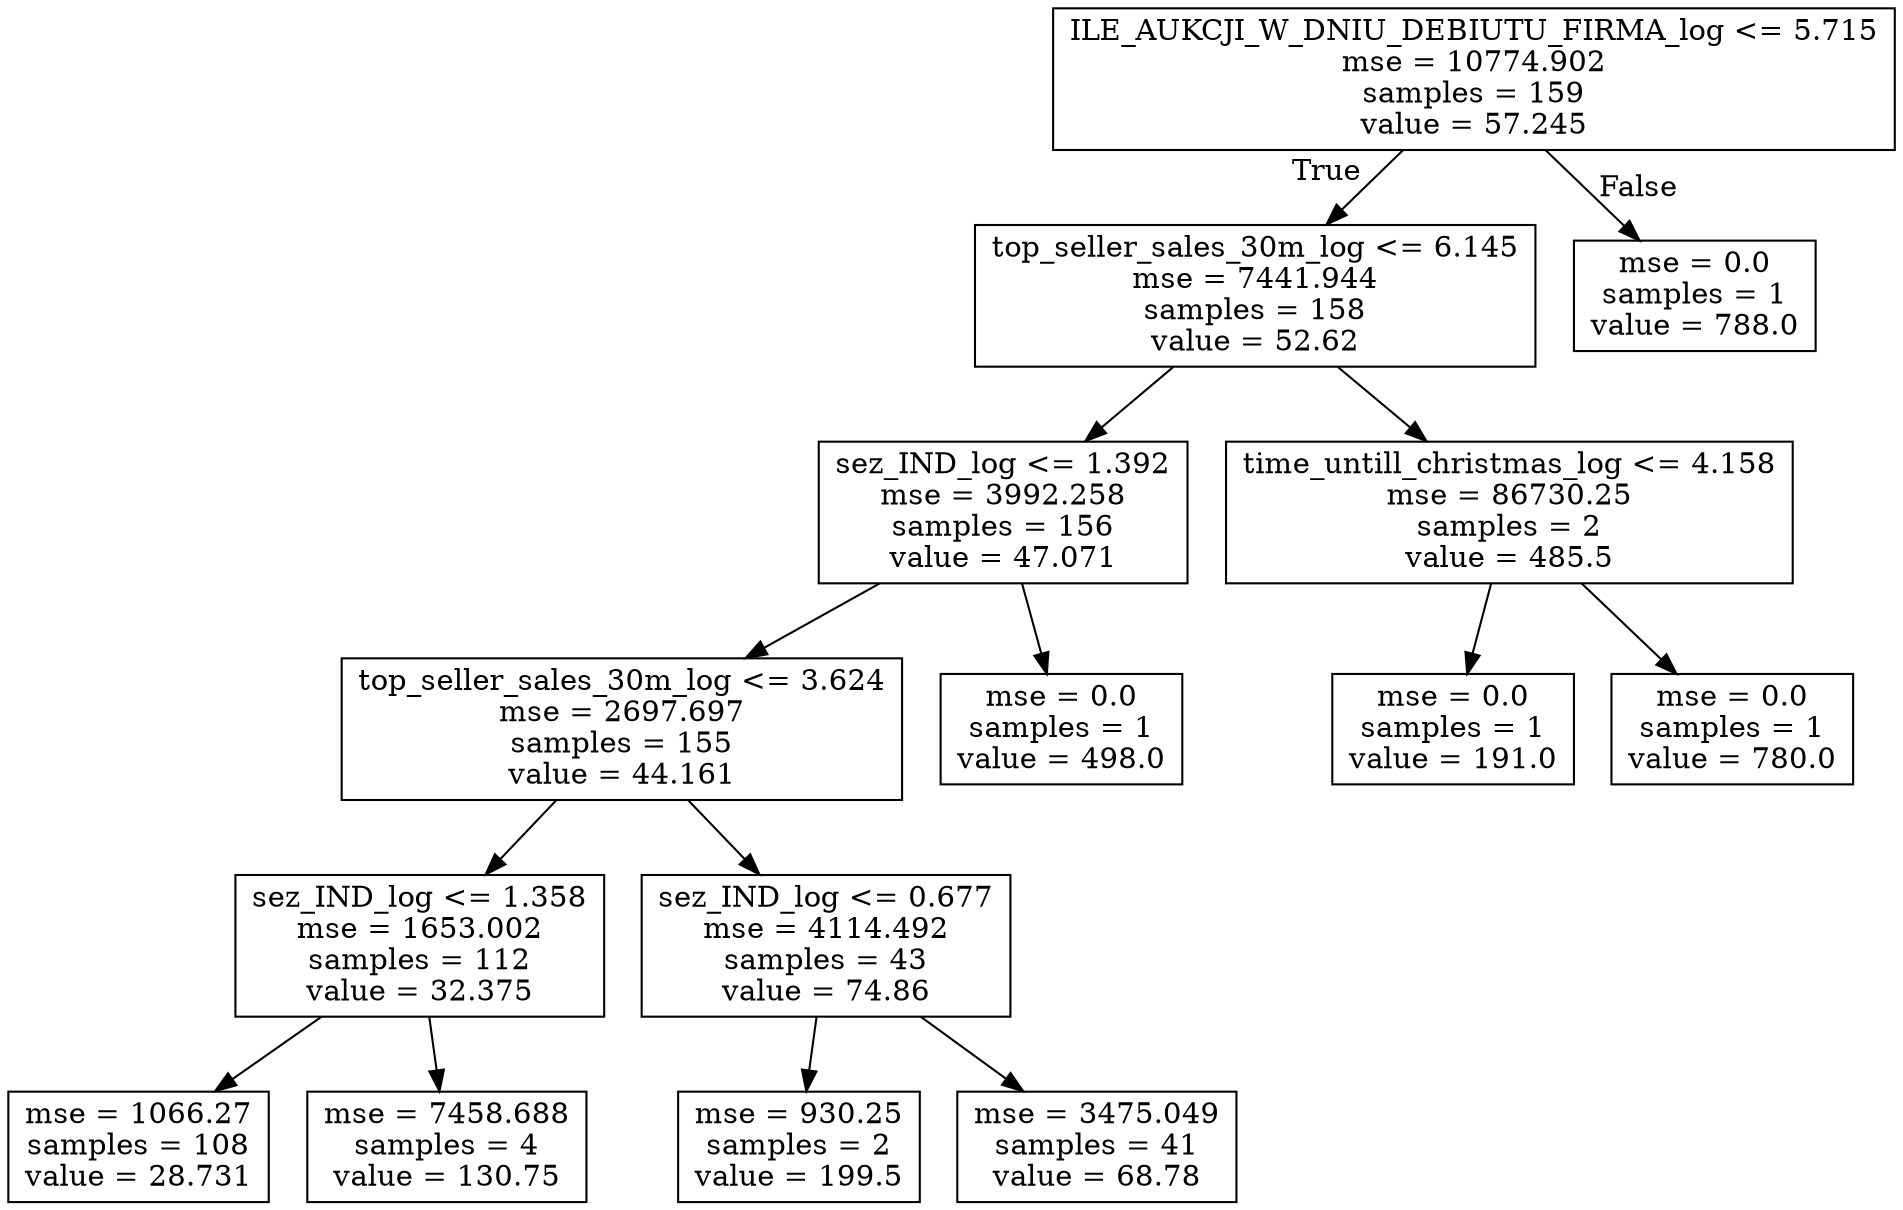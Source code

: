 digraph Tree {
node [shape=box] ;
0 [label="ILE_AUKCJI_W_DNIU_DEBIUTU_FIRMA_log <= 5.715\nmse = 10774.902\nsamples = 159\nvalue = 57.245"] ;
1 [label="top_seller_sales_30m_log <= 6.145\nmse = 7441.944\nsamples = 158\nvalue = 52.62"] ;
0 -> 1 [labeldistance=2.5, labelangle=45, headlabel="True"] ;
2 [label="sez_IND_log <= 1.392\nmse = 3992.258\nsamples = 156\nvalue = 47.071"] ;
1 -> 2 ;
3 [label="top_seller_sales_30m_log <= 3.624\nmse = 2697.697\nsamples = 155\nvalue = 44.161"] ;
2 -> 3 ;
4 [label="sez_IND_log <= 1.358\nmse = 1653.002\nsamples = 112\nvalue = 32.375"] ;
3 -> 4 ;
5 [label="mse = 1066.27\nsamples = 108\nvalue = 28.731"] ;
4 -> 5 ;
6 [label="mse = 7458.688\nsamples = 4\nvalue = 130.75"] ;
4 -> 6 ;
7 [label="sez_IND_log <= 0.677\nmse = 4114.492\nsamples = 43\nvalue = 74.86"] ;
3 -> 7 ;
8 [label="mse = 930.25\nsamples = 2\nvalue = 199.5"] ;
7 -> 8 ;
9 [label="mse = 3475.049\nsamples = 41\nvalue = 68.78"] ;
7 -> 9 ;
10 [label="mse = 0.0\nsamples = 1\nvalue = 498.0"] ;
2 -> 10 ;
11 [label="time_untill_christmas_log <= 4.158\nmse = 86730.25\nsamples = 2\nvalue = 485.5"] ;
1 -> 11 ;
12 [label="mse = 0.0\nsamples = 1\nvalue = 191.0"] ;
11 -> 12 ;
13 [label="mse = 0.0\nsamples = 1\nvalue = 780.0"] ;
11 -> 13 ;
14 [label="mse = 0.0\nsamples = 1\nvalue = 788.0"] ;
0 -> 14 [labeldistance=2.5, labelangle=-45, headlabel="False"] ;
}